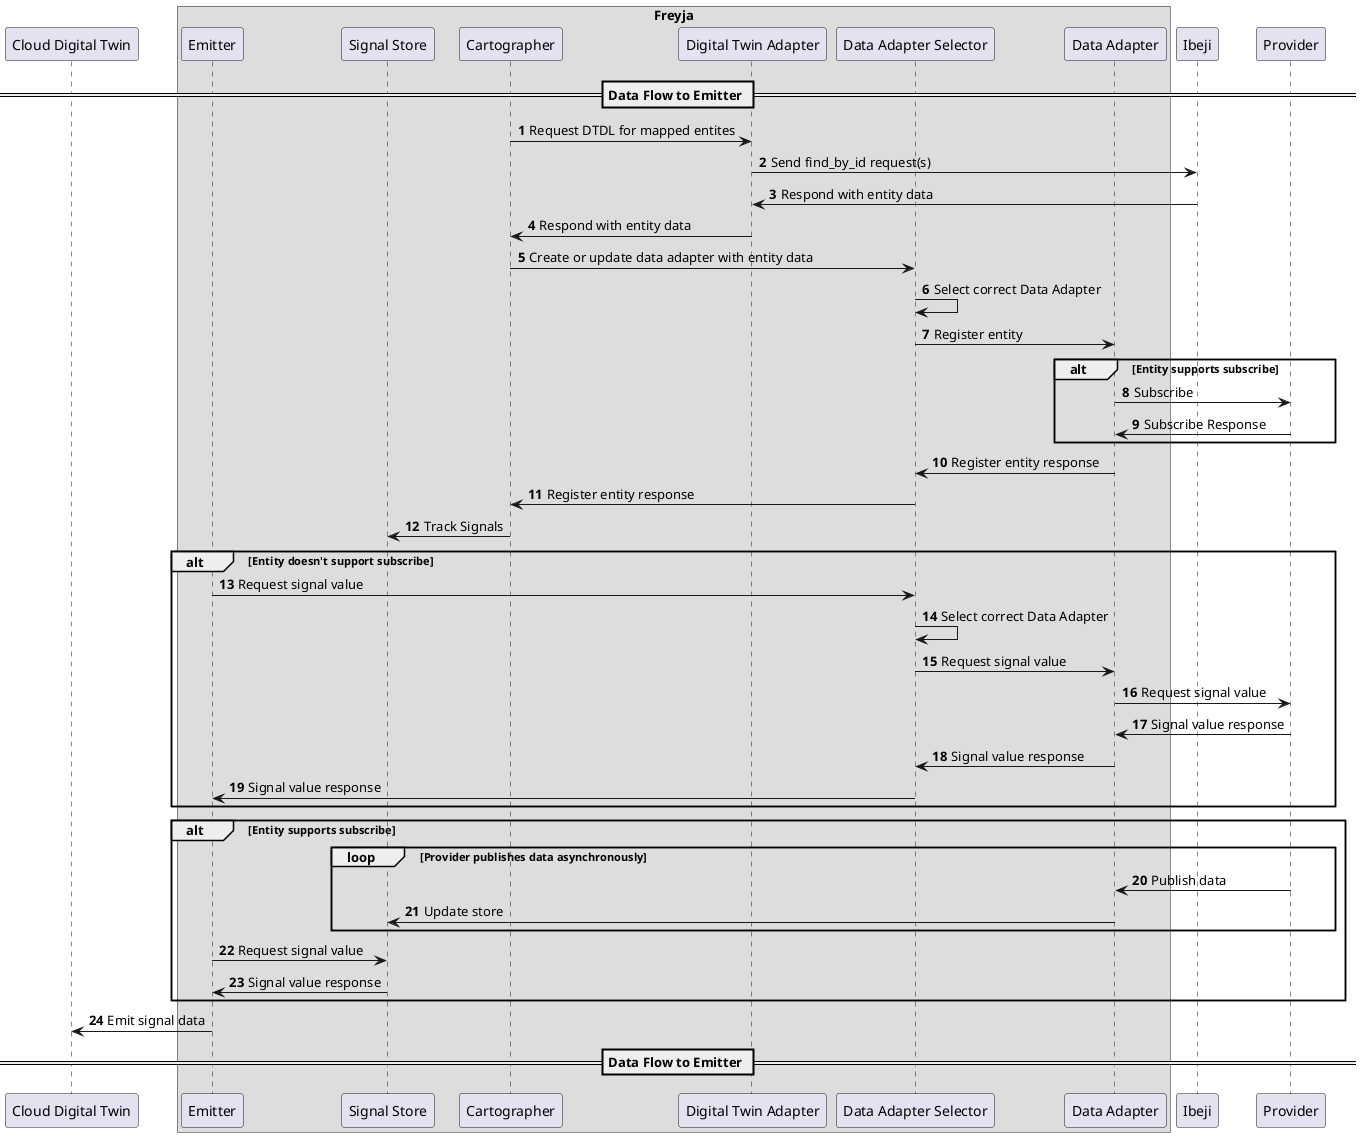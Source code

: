 @startuml
participant "Cloud Digital Twin"
box Freyja
participant "Emitter"
participant "Signal Store"
participant "Cartographer"
participant "Digital Twin Adapter"
participant "Data Adapter Selector"
participant "Data Adapter"
end box
participant "Ibeji"
participant "Provider"

autonumber

== Data Flow to Emitter ==

"Cartographer"->"Digital Twin Adapter": Request DTDL for mapped entites
"Digital Twin Adapter"->"Ibeji": Send find_by_id request(s)
"Ibeji"->"Digital Twin Adapter": Respond with entity data
"Digital Twin Adapter"->"Cartographer": Respond with entity data
"Cartographer"->"Data Adapter Selector": Create or update data adapter with entity data
"Data Adapter Selector"->"Data Adapter Selector": Select correct Data Adapter
"Data Adapter Selector"->"Data Adapter": Register entity
alt Entity supports subscribe
"Data Adapter"->"Provider": Subscribe
"Data Adapter"<-"Provider": Subscribe Response
end
"Data Adapter"->"Data Adapter Selector": Register entity response
"Data Adapter Selector"->"Cartographer": Register entity response
"Cartographer"->"Signal Store": Track Signals
alt Entity doesn't support subscribe
"Emitter"->"Data Adapter Selector": Request signal value
"Data Adapter Selector"->"Data Adapter Selector": Select correct Data Adapter
"Data Adapter Selector"->"Data Adapter": Request signal value
"Data Adapter"->"Provider": Request signal value
"Data Adapter"<-"Provider": Signal value response
"Data Adapter Selector"<-"Data Adapter": Signal value response
"Emitter"<-"Data Adapter Selector": Signal value response
end
alt Entity supports subscribe
loop Provider publishes data asynchronously
"Provider"->"Data Adapter": Publish data
"Data Adapter"->"Signal Store": Update store
end
"Emitter"->"Signal Store": Request signal value
"Emitter"<-"Signal Store": Signal value response
end
"Emitter"->"Cloud Digital Twin": Emit signal data

== Data Flow to Emitter ==
@enduml
